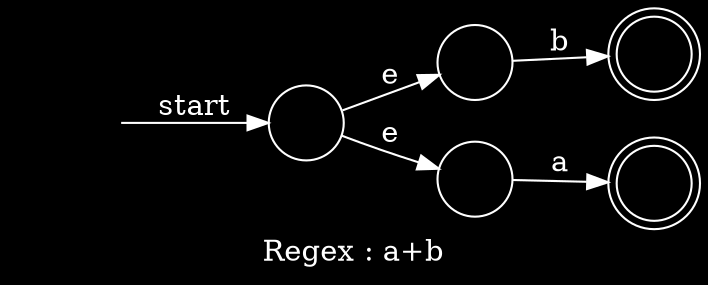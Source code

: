 digraph finite_state_machine {
	rankdir=LR;
	color=white;
	fontcolor=white;
	bgcolor=black;
	label="Regex : a+b";
	node [color=white fontcolor=white shape = doublecircle label=""]; addr_1
	node [color=white fontcolor=white shape = doublecircle label=""]; addr_3
	node [color=white fontcolor=white shape = circle]
	addr_4 -> addr_2 [color=white fontcolor=white  label = "e" ];
	addr_4 -> addr_0 [color=white fontcolor=white  label = "e" ];
	addr_2 -> addr_3 [color=white fontcolor=white  label = "b" ];
	addr_0 -> addr_1 [color=white fontcolor=white  label = "a" ];
	node [color=white fontcolor=white shape = none label=""]; start
	start -> addr_4 [color=white fontcolor=white label = "start" ]
}
